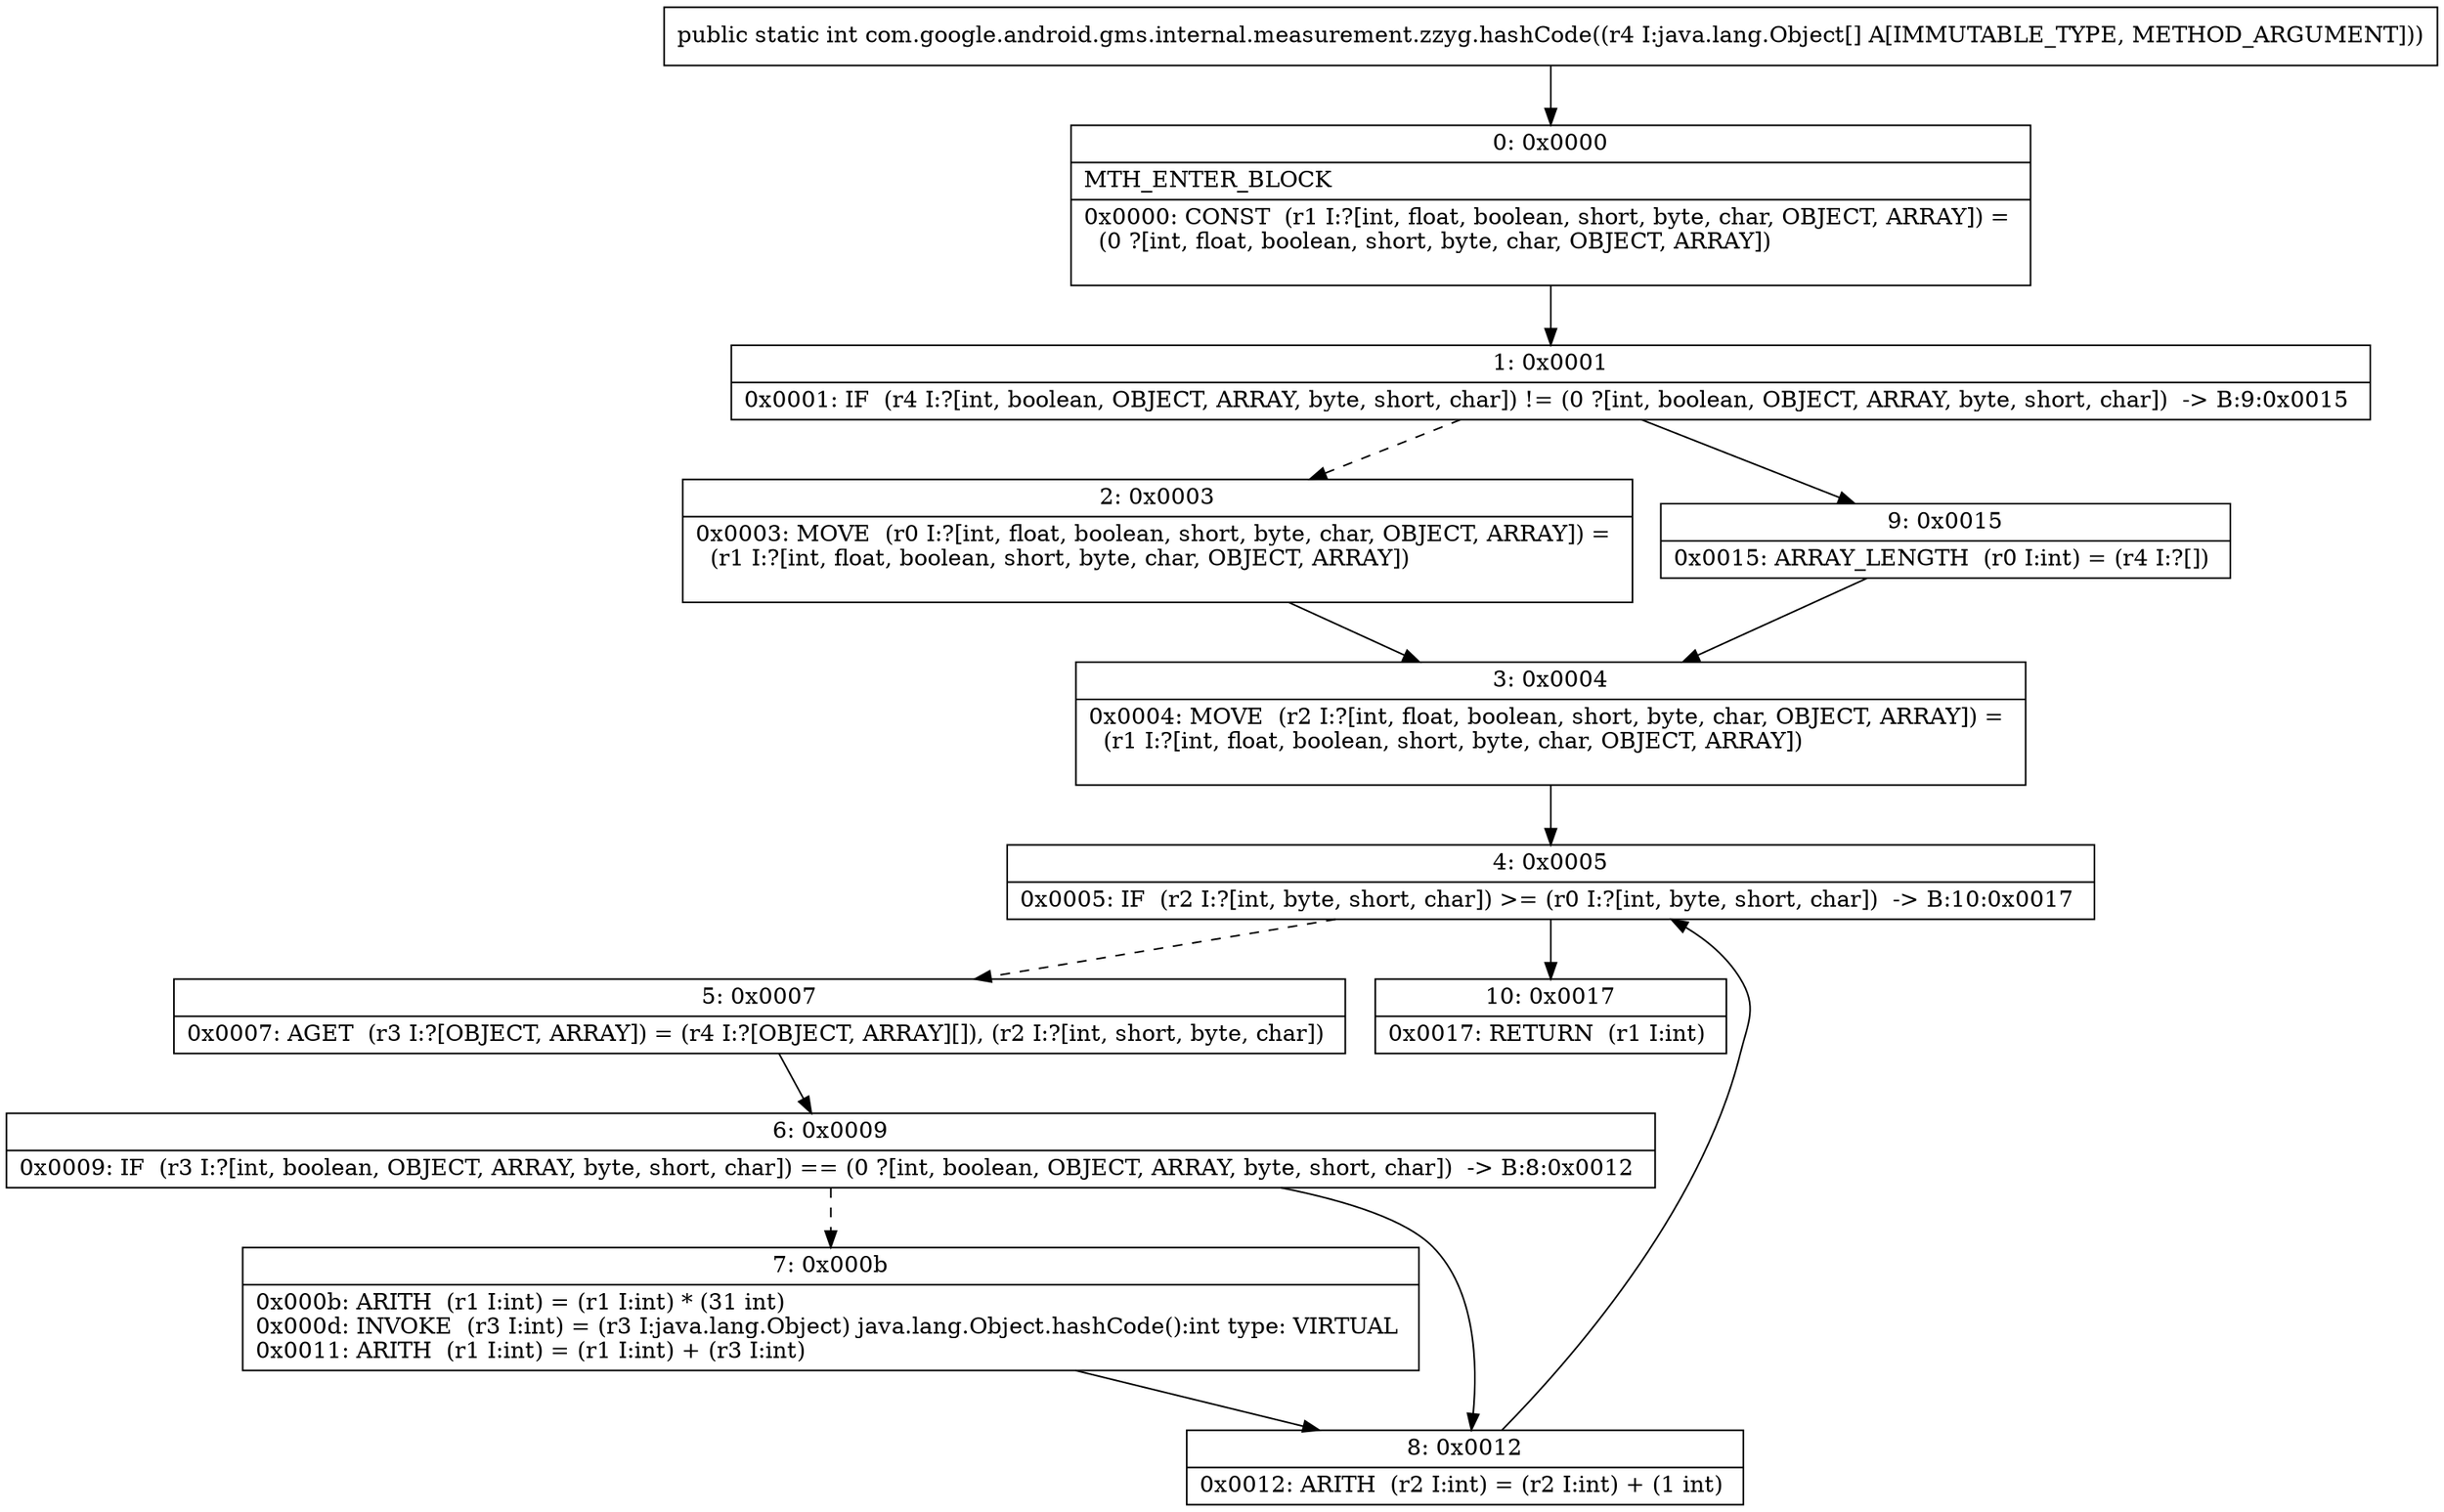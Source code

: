 digraph "CFG forcom.google.android.gms.internal.measurement.zzyg.hashCode([Ljava\/lang\/Object;)I" {
Node_0 [shape=record,label="{0\:\ 0x0000|MTH_ENTER_BLOCK\l|0x0000: CONST  (r1 I:?[int, float, boolean, short, byte, char, OBJECT, ARRAY]) = \l  (0 ?[int, float, boolean, short, byte, char, OBJECT, ARRAY])\l \l}"];
Node_1 [shape=record,label="{1\:\ 0x0001|0x0001: IF  (r4 I:?[int, boolean, OBJECT, ARRAY, byte, short, char]) != (0 ?[int, boolean, OBJECT, ARRAY, byte, short, char])  \-\> B:9:0x0015 \l}"];
Node_2 [shape=record,label="{2\:\ 0x0003|0x0003: MOVE  (r0 I:?[int, float, boolean, short, byte, char, OBJECT, ARRAY]) = \l  (r1 I:?[int, float, boolean, short, byte, char, OBJECT, ARRAY])\l \l}"];
Node_3 [shape=record,label="{3\:\ 0x0004|0x0004: MOVE  (r2 I:?[int, float, boolean, short, byte, char, OBJECT, ARRAY]) = \l  (r1 I:?[int, float, boolean, short, byte, char, OBJECT, ARRAY])\l \l}"];
Node_4 [shape=record,label="{4\:\ 0x0005|0x0005: IF  (r2 I:?[int, byte, short, char]) \>= (r0 I:?[int, byte, short, char])  \-\> B:10:0x0017 \l}"];
Node_5 [shape=record,label="{5\:\ 0x0007|0x0007: AGET  (r3 I:?[OBJECT, ARRAY]) = (r4 I:?[OBJECT, ARRAY][]), (r2 I:?[int, short, byte, char]) \l}"];
Node_6 [shape=record,label="{6\:\ 0x0009|0x0009: IF  (r3 I:?[int, boolean, OBJECT, ARRAY, byte, short, char]) == (0 ?[int, boolean, OBJECT, ARRAY, byte, short, char])  \-\> B:8:0x0012 \l}"];
Node_7 [shape=record,label="{7\:\ 0x000b|0x000b: ARITH  (r1 I:int) = (r1 I:int) * (31 int) \l0x000d: INVOKE  (r3 I:int) = (r3 I:java.lang.Object) java.lang.Object.hashCode():int type: VIRTUAL \l0x0011: ARITH  (r1 I:int) = (r1 I:int) + (r3 I:int) \l}"];
Node_8 [shape=record,label="{8\:\ 0x0012|0x0012: ARITH  (r2 I:int) = (r2 I:int) + (1 int) \l}"];
Node_9 [shape=record,label="{9\:\ 0x0015|0x0015: ARRAY_LENGTH  (r0 I:int) = (r4 I:?[]) \l}"];
Node_10 [shape=record,label="{10\:\ 0x0017|0x0017: RETURN  (r1 I:int) \l}"];
MethodNode[shape=record,label="{public static int com.google.android.gms.internal.measurement.zzyg.hashCode((r4 I:java.lang.Object[] A[IMMUTABLE_TYPE, METHOD_ARGUMENT])) }"];
MethodNode -> Node_0;
Node_0 -> Node_1;
Node_1 -> Node_2[style=dashed];
Node_1 -> Node_9;
Node_2 -> Node_3;
Node_3 -> Node_4;
Node_4 -> Node_5[style=dashed];
Node_4 -> Node_10;
Node_5 -> Node_6;
Node_6 -> Node_7[style=dashed];
Node_6 -> Node_8;
Node_7 -> Node_8;
Node_8 -> Node_4;
Node_9 -> Node_3;
}

